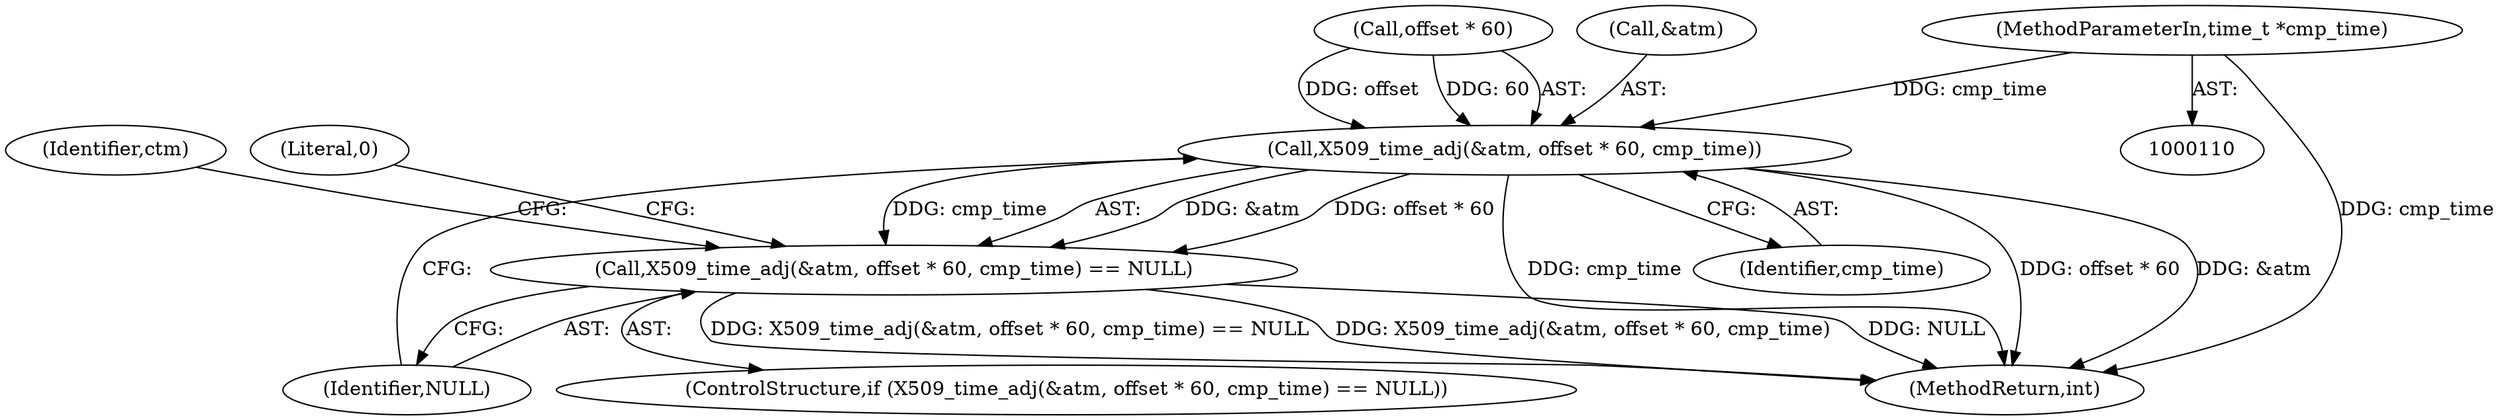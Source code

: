 digraph "0_openssl_f48b83b4fb7d6689584cf25f61ca63a4891f5b11@pointer" {
"1000112" [label="(MethodParameterIn,time_t *cmp_time)"];
"1000481" [label="(Call,X509_time_adj(&atm, offset * 60, cmp_time))"];
"1000480" [label="(Call,X509_time_adj(&atm, offset * 60, cmp_time) == NULL)"];
"1000480" [label="(Call,X509_time_adj(&atm, offset * 60, cmp_time) == NULL)"];
"1000482" [label="(Call,&atm)"];
"1000112" [label="(MethodParameterIn,time_t *cmp_time)"];
"1000487" [label="(Identifier,cmp_time)"];
"1000494" [label="(Identifier,ctm)"];
"1000479" [label="(ControlStructure,if (X509_time_adj(&atm, offset * 60, cmp_time) == NULL))"];
"1000490" [label="(Literal,0)"];
"1000570" [label="(MethodReturn,int)"];
"1000481" [label="(Call,X509_time_adj(&atm, offset * 60, cmp_time))"];
"1000484" [label="(Call,offset * 60)"];
"1000488" [label="(Identifier,NULL)"];
"1000112" -> "1000110"  [label="AST: "];
"1000112" -> "1000570"  [label="DDG: cmp_time"];
"1000112" -> "1000481"  [label="DDG: cmp_time"];
"1000481" -> "1000480"  [label="AST: "];
"1000481" -> "1000487"  [label="CFG: "];
"1000482" -> "1000481"  [label="AST: "];
"1000484" -> "1000481"  [label="AST: "];
"1000487" -> "1000481"  [label="AST: "];
"1000488" -> "1000481"  [label="CFG: "];
"1000481" -> "1000570"  [label="DDG: cmp_time"];
"1000481" -> "1000570"  [label="DDG: offset * 60"];
"1000481" -> "1000570"  [label="DDG: &atm"];
"1000481" -> "1000480"  [label="DDG: &atm"];
"1000481" -> "1000480"  [label="DDG: offset * 60"];
"1000481" -> "1000480"  [label="DDG: cmp_time"];
"1000484" -> "1000481"  [label="DDG: offset"];
"1000484" -> "1000481"  [label="DDG: 60"];
"1000480" -> "1000479"  [label="AST: "];
"1000480" -> "1000488"  [label="CFG: "];
"1000488" -> "1000480"  [label="AST: "];
"1000490" -> "1000480"  [label="CFG: "];
"1000494" -> "1000480"  [label="CFG: "];
"1000480" -> "1000570"  [label="DDG: NULL"];
"1000480" -> "1000570"  [label="DDG: X509_time_adj(&atm, offset * 60, cmp_time) == NULL"];
"1000480" -> "1000570"  [label="DDG: X509_time_adj(&atm, offset * 60, cmp_time)"];
}
